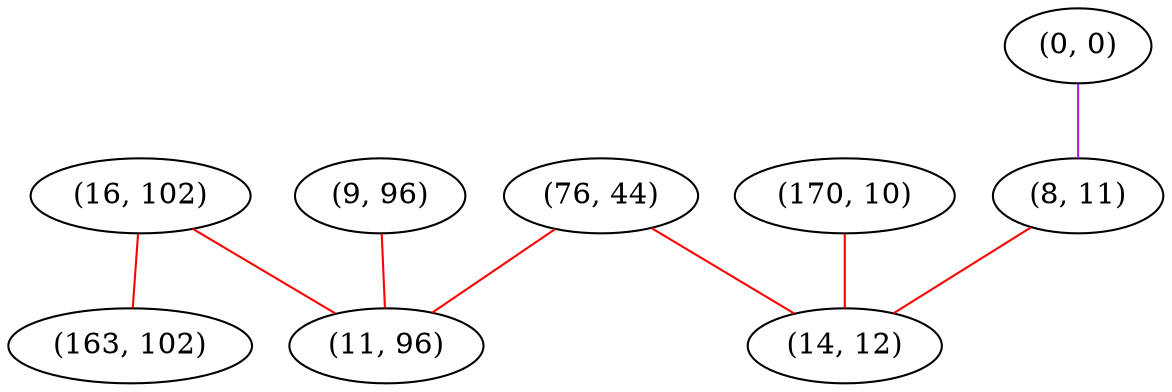 graph "" {
"(16, 102)";
"(9, 96)";
"(0, 0)";
"(170, 10)";
"(8, 11)";
"(76, 44)";
"(11, 96)";
"(14, 12)";
"(163, 102)";
"(16, 102)" -- "(11, 96)"  [color=red, key=0, weight=1];
"(16, 102)" -- "(163, 102)"  [color=red, key=0, weight=1];
"(9, 96)" -- "(11, 96)"  [color=red, key=0, weight=1];
"(0, 0)" -- "(8, 11)"  [color=purple, key=0, weight=4];
"(170, 10)" -- "(14, 12)"  [color=red, key=0, weight=1];
"(8, 11)" -- "(14, 12)"  [color=red, key=0, weight=1];
"(76, 44)" -- "(11, 96)"  [color=red, key=0, weight=1];
"(76, 44)" -- "(14, 12)"  [color=red, key=0, weight=1];
}
